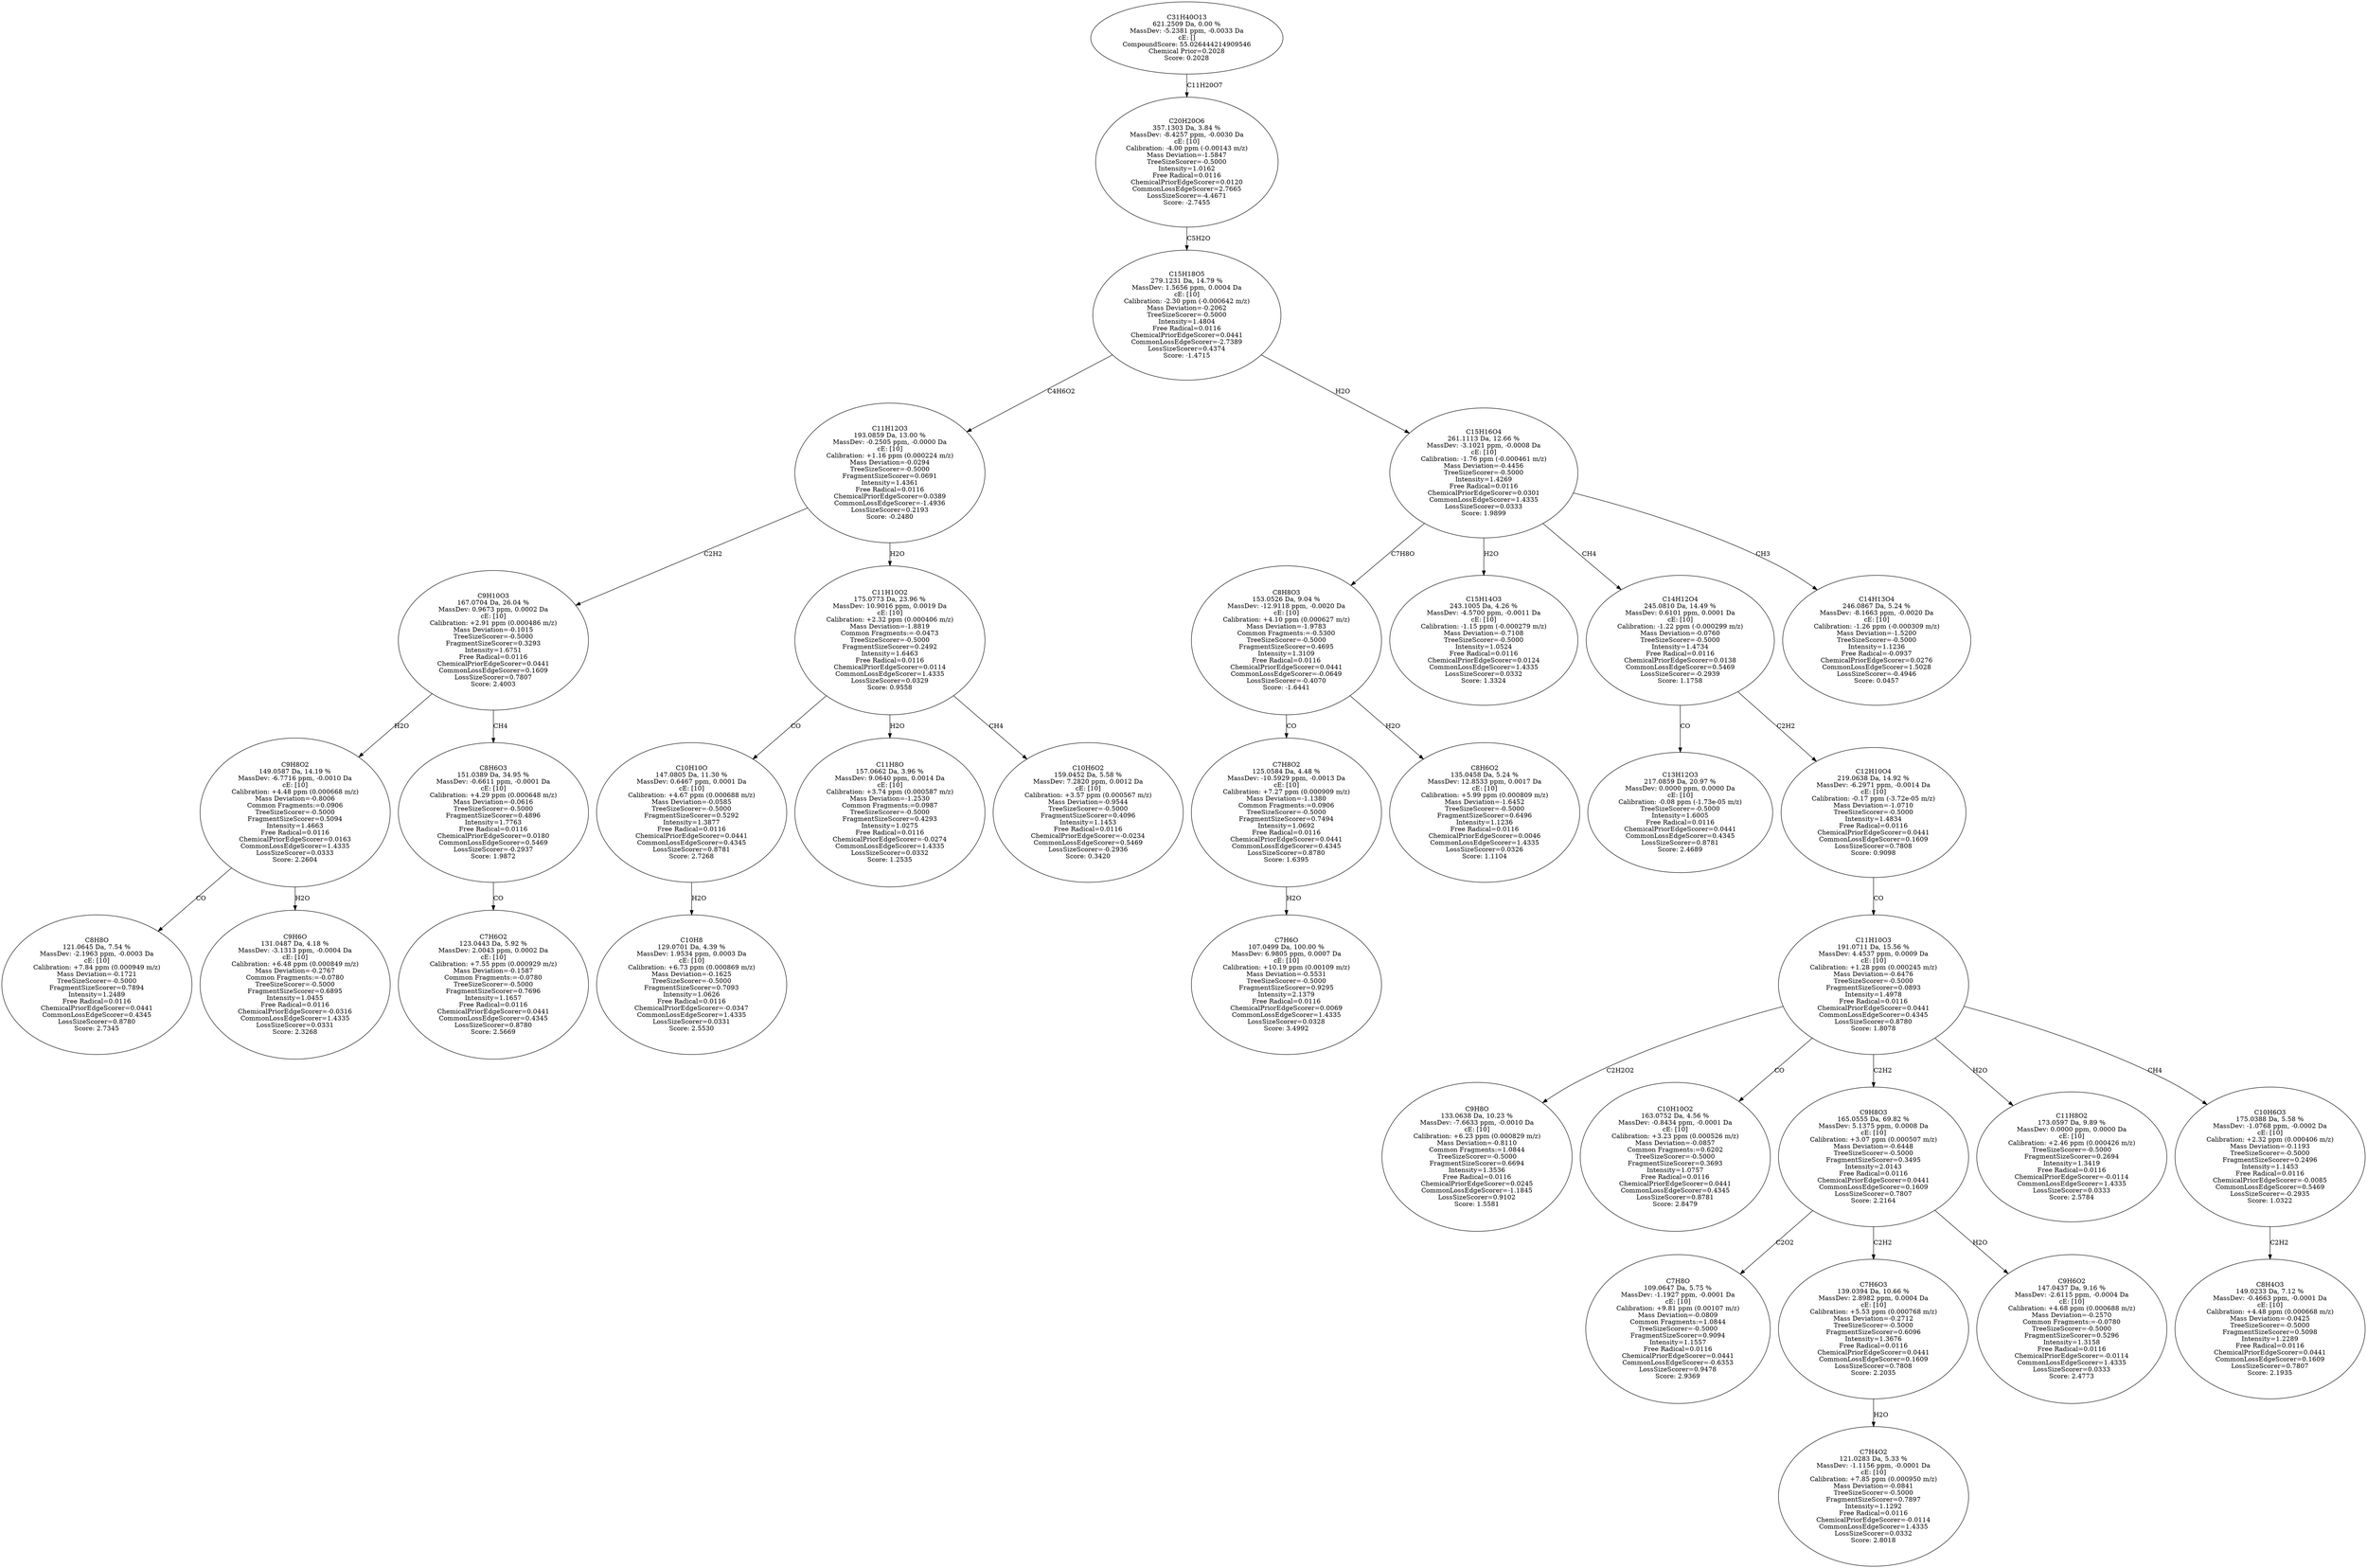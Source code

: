strict digraph {
v1 [label="C8H8O\n121.0645 Da, 7.54 %\nMassDev: -2.1963 ppm, -0.0003 Da\ncE: [10]\nCalibration: +7.84 ppm (0.000949 m/z)\nMass Deviation=-0.1721\nTreeSizeScorer=-0.5000\nFragmentSizeScorer=0.7894\nIntensity=1.2489\nFree Radical=0.0116\nChemicalPriorEdgeScorer=0.0441\nCommonLossEdgeScorer=0.4345\nLossSizeScorer=0.8780\nScore: 2.7345"];
v2 [label="C9H6O\n131.0487 Da, 4.18 %\nMassDev: -3.1313 ppm, -0.0004 Da\ncE: [10]\nCalibration: +6.48 ppm (0.000849 m/z)\nMass Deviation=-0.2767\nCommon Fragments:=-0.0780\nTreeSizeScorer=-0.5000\nFragmentSizeScorer=0.6895\nIntensity=1.0455\nFree Radical=0.0116\nChemicalPriorEdgeScorer=-0.0316\nCommonLossEdgeScorer=1.4335\nLossSizeScorer=0.0331\nScore: 2.3268"];
v3 [label="C9H8O2\n149.0587 Da, 14.19 %\nMassDev: -6.7716 ppm, -0.0010 Da\ncE: [10]\nCalibration: +4.48 ppm (0.000668 m/z)\nMass Deviation=-0.8006\nCommon Fragments:=0.0906\nTreeSizeScorer=-0.5000\nFragmentSizeScorer=0.5094\nIntensity=1.4663\nFree Radical=0.0116\nChemicalPriorEdgeScorer=0.0163\nCommonLossEdgeScorer=1.4335\nLossSizeScorer=0.0333\nScore: 2.2604"];
v4 [label="C7H6O2\n123.0443 Da, 5.92 %\nMassDev: 2.0043 ppm, 0.0002 Da\ncE: [10]\nCalibration: +7.55 ppm (0.000929 m/z)\nMass Deviation=-0.1587\nCommon Fragments:=-0.0780\nTreeSizeScorer=-0.5000\nFragmentSizeScorer=0.7696\nIntensity=1.1657\nFree Radical=0.0116\nChemicalPriorEdgeScorer=0.0441\nCommonLossEdgeScorer=0.4345\nLossSizeScorer=0.8780\nScore: 2.5669"];
v5 [label="C8H6O3\n151.0389 Da, 34.95 %\nMassDev: -0.6611 ppm, -0.0001 Da\ncE: [10]\nCalibration: +4.29 ppm (0.000648 m/z)\nMass Deviation=-0.0616\nTreeSizeScorer=-0.5000\nFragmentSizeScorer=0.4896\nIntensity=1.7763\nFree Radical=0.0116\nChemicalPriorEdgeScorer=0.0180\nCommonLossEdgeScorer=0.5469\nLossSizeScorer=-0.2937\nScore: 1.9872"];
v6 [label="C9H10O3\n167.0704 Da, 26.04 %\nMassDev: 0.9673 ppm, 0.0002 Da\ncE: [10]\nCalibration: +2.91 ppm (0.000486 m/z)\nMass Deviation=-0.1015\nTreeSizeScorer=-0.5000\nFragmentSizeScorer=0.3293\nIntensity=1.6751\nFree Radical=0.0116\nChemicalPriorEdgeScorer=0.0441\nCommonLossEdgeScorer=0.1609\nLossSizeScorer=0.7807\nScore: 2.4003"];
v7 [label="C10H8\n129.0701 Da, 4.39 %\nMassDev: 1.9534 ppm, 0.0003 Da\ncE: [10]\nCalibration: +6.73 ppm (0.000869 m/z)\nMass Deviation=-0.1625\nTreeSizeScorer=-0.5000\nFragmentSizeScorer=0.7093\nIntensity=1.0626\nFree Radical=0.0116\nChemicalPriorEdgeScorer=-0.0347\nCommonLossEdgeScorer=1.4335\nLossSizeScorer=0.0331\nScore: 2.5530"];
v8 [label="C10H10O\n147.0805 Da, 11.30 %\nMassDev: 0.6467 ppm, 0.0001 Da\ncE: [10]\nCalibration: +4.67 ppm (0.000688 m/z)\nMass Deviation=-0.0585\nTreeSizeScorer=-0.5000\nFragmentSizeScorer=0.5292\nIntensity=1.3877\nFree Radical=0.0116\nChemicalPriorEdgeScorer=0.0441\nCommonLossEdgeScorer=0.4345\nLossSizeScorer=0.8781\nScore: 2.7268"];
v9 [label="C11H8O\n157.0662 Da, 3.96 %\nMassDev: 9.0640 ppm, 0.0014 Da\ncE: [10]\nCalibration: +3.74 ppm (0.000587 m/z)\nMass Deviation=-1.2530\nCommon Fragments:=0.0987\nTreeSizeScorer=-0.5000\nFragmentSizeScorer=0.4293\nIntensity=1.0275\nFree Radical=0.0116\nChemicalPriorEdgeScorer=-0.0274\nCommonLossEdgeScorer=1.4335\nLossSizeScorer=0.0332\nScore: 1.2535"];
v10 [label="C10H6O2\n159.0452 Da, 5.58 %\nMassDev: 7.2820 ppm, 0.0012 Da\ncE: [10]\nCalibration: +3.57 ppm (0.000567 m/z)\nMass Deviation=-0.9544\nTreeSizeScorer=-0.5000\nFragmentSizeScorer=0.4096\nIntensity=1.1453\nFree Radical=0.0116\nChemicalPriorEdgeScorer=-0.0234\nCommonLossEdgeScorer=0.5469\nLossSizeScorer=-0.2936\nScore: 0.3420"];
v11 [label="C11H10O2\n175.0773 Da, 23.96 %\nMassDev: 10.9016 ppm, 0.0019 Da\ncE: [10]\nCalibration: +2.32 ppm (0.000406 m/z)\nMass Deviation=-1.8819\nCommon Fragments:=-0.0473\nTreeSizeScorer=-0.5000\nFragmentSizeScorer=0.2492\nIntensity=1.6463\nFree Radical=0.0116\nChemicalPriorEdgeScorer=0.0114\nCommonLossEdgeScorer=1.4335\nLossSizeScorer=0.0329\nScore: 0.9558"];
v12 [label="C11H12O3\n193.0859 Da, 13.00 %\nMassDev: -0.2505 ppm, -0.0000 Da\ncE: [10]\nCalibration: +1.16 ppm (0.000224 m/z)\nMass Deviation=-0.0294\nTreeSizeScorer=-0.5000\nFragmentSizeScorer=0.0691\nIntensity=1.4361\nFree Radical=0.0116\nChemicalPriorEdgeScorer=0.0389\nCommonLossEdgeScorer=-1.4936\nLossSizeScorer=0.2193\nScore: -0.2480"];
v13 [label="C7H6O\n107.0499 Da, 100.00 %\nMassDev: 6.9805 ppm, 0.0007 Da\ncE: [10]\nCalibration: +10.19 ppm (0.00109 m/z)\nMass Deviation=-0.5531\nTreeSizeScorer=-0.5000\nFragmentSizeScorer=0.9295\nIntensity=2.1379\nFree Radical=0.0116\nChemicalPriorEdgeScorer=0.0069\nCommonLossEdgeScorer=1.4335\nLossSizeScorer=0.0328\nScore: 3.4992"];
v14 [label="C7H8O2\n125.0584 Da, 4.48 %\nMassDev: -10.5929 ppm, -0.0013 Da\ncE: [10]\nCalibration: +7.27 ppm (0.000909 m/z)\nMass Deviation=-1.1380\nCommon Fragments:=0.0906\nTreeSizeScorer=-0.5000\nFragmentSizeScorer=0.7494\nIntensity=1.0692\nFree Radical=0.0116\nChemicalPriorEdgeScorer=0.0441\nCommonLossEdgeScorer=0.4345\nLossSizeScorer=0.8780\nScore: 1.6395"];
v15 [label="C8H6O2\n135.0458 Da, 5.24 %\nMassDev: 12.8533 ppm, 0.0017 Da\ncE: [10]\nCalibration: +5.99 ppm (0.000809 m/z)\nMass Deviation=-1.6452\nTreeSizeScorer=-0.5000\nFragmentSizeScorer=0.6496\nIntensity=1.1236\nFree Radical=0.0116\nChemicalPriorEdgeScorer=0.0046\nCommonLossEdgeScorer=1.4335\nLossSizeScorer=0.0326\nScore: 1.1104"];
v16 [label="C8H8O3\n153.0526 Da, 9.04 %\nMassDev: -12.9118 ppm, -0.0020 Da\ncE: [10]\nCalibration: +4.10 ppm (0.000627 m/z)\nMass Deviation=-1.9783\nCommon Fragments:=-0.5300\nTreeSizeScorer=-0.5000\nFragmentSizeScorer=0.4695\nIntensity=1.3109\nFree Radical=0.0116\nChemicalPriorEdgeScorer=0.0441\nCommonLossEdgeScorer=-0.0649\nLossSizeScorer=-0.4070\nScore: -1.6441"];
v17 [label="C15H14O3\n243.1005 Da, 4.26 %\nMassDev: -4.5700 ppm, -0.0011 Da\ncE: [10]\nCalibration: -1.15 ppm (-0.000279 m/z)\nMass Deviation=-0.7108\nTreeSizeScorer=-0.5000\nIntensity=1.0524\nFree Radical=0.0116\nChemicalPriorEdgeScorer=0.0124\nCommonLossEdgeScorer=1.4335\nLossSizeScorer=0.0332\nScore: 1.3324"];
v18 [label="C13H12O3\n217.0859 Da, 20.97 %\nMassDev: 0.0000 ppm, 0.0000 Da\ncE: [10]\nCalibration: -0.08 ppm (-1.73e-05 m/z)\nTreeSizeScorer=-0.5000\nIntensity=1.6005\nFree Radical=0.0116\nChemicalPriorEdgeScorer=0.0441\nCommonLossEdgeScorer=0.4345\nLossSizeScorer=0.8781\nScore: 2.4689"];
v19 [label="C9H8O\n133.0638 Da, 10.23 %\nMassDev: -7.6633 ppm, -0.0010 Da\ncE: [10]\nCalibration: +6.23 ppm (0.000829 m/z)\nMass Deviation=-0.8110\nCommon Fragments:=1.0844\nTreeSizeScorer=-0.5000\nFragmentSizeScorer=0.6694\nIntensity=1.3536\nFree Radical=0.0116\nChemicalPriorEdgeScorer=0.0245\nCommonLossEdgeScorer=-1.1845\nLossSizeScorer=0.9102\nScore: 1.5581"];
v20 [label="C10H10O2\n163.0752 Da, 4.56 %\nMassDev: -0.8434 ppm, -0.0001 Da\ncE: [10]\nCalibration: +3.23 ppm (0.000526 m/z)\nMass Deviation=-0.0857\nCommon Fragments:=0.6202\nTreeSizeScorer=-0.5000\nFragmentSizeScorer=0.3693\nIntensity=1.0757\nFree Radical=0.0116\nChemicalPriorEdgeScorer=0.0441\nCommonLossEdgeScorer=0.4345\nLossSizeScorer=0.8781\nScore: 2.8479"];
v21 [label="C7H8O\n109.0647 Da, 5.75 %\nMassDev: -1.1927 ppm, -0.0001 Da\ncE: [10]\nCalibration: +9.81 ppm (0.00107 m/z)\nMass Deviation=-0.0809\nCommon Fragments:=1.0844\nTreeSizeScorer=-0.5000\nFragmentSizeScorer=0.9094\nIntensity=1.1557\nFree Radical=0.0116\nChemicalPriorEdgeScorer=0.0441\nCommonLossEdgeScorer=-0.6353\nLossSizeScorer=0.9478\nScore: 2.9369"];
v22 [label="C7H4O2\n121.0283 Da, 5.33 %\nMassDev: -1.1156 ppm, -0.0001 Da\ncE: [10]\nCalibration: +7.85 ppm (0.000950 m/z)\nMass Deviation=-0.0841\nTreeSizeScorer=-0.5000\nFragmentSizeScorer=0.7897\nIntensity=1.1292\nFree Radical=0.0116\nChemicalPriorEdgeScorer=-0.0114\nCommonLossEdgeScorer=1.4335\nLossSizeScorer=0.0332\nScore: 2.8018"];
v23 [label="C7H6O3\n139.0394 Da, 10.66 %\nMassDev: 2.8982 ppm, 0.0004 Da\ncE: [10]\nCalibration: +5.53 ppm (0.000768 m/z)\nMass Deviation=-0.2712\nTreeSizeScorer=-0.5000\nFragmentSizeScorer=0.6096\nIntensity=1.3676\nFree Radical=0.0116\nChemicalPriorEdgeScorer=0.0441\nCommonLossEdgeScorer=0.1609\nLossSizeScorer=0.7808\nScore: 2.2035"];
v24 [label="C9H6O2\n147.0437 Da, 9.16 %\nMassDev: -2.6115 ppm, -0.0004 Da\ncE: [10]\nCalibration: +4.68 ppm (0.000688 m/z)\nMass Deviation=-0.2570\nCommon Fragments:=-0.0780\nTreeSizeScorer=-0.5000\nFragmentSizeScorer=0.5296\nIntensity=1.3158\nFree Radical=0.0116\nChemicalPriorEdgeScorer=-0.0114\nCommonLossEdgeScorer=1.4335\nLossSizeScorer=0.0333\nScore: 2.4773"];
v25 [label="C9H8O3\n165.0555 Da, 69.82 %\nMassDev: 5.1375 ppm, 0.0008 Da\ncE: [10]\nCalibration: +3.07 ppm (0.000507 m/z)\nMass Deviation=-0.6448\nTreeSizeScorer=-0.5000\nFragmentSizeScorer=0.3495\nIntensity=2.0143\nFree Radical=0.0116\nChemicalPriorEdgeScorer=0.0441\nCommonLossEdgeScorer=0.1609\nLossSizeScorer=0.7807\nScore: 2.2164"];
v26 [label="C11H8O2\n173.0597 Da, 9.89 %\nMassDev: 0.0000 ppm, 0.0000 Da\ncE: [10]\nCalibration: +2.46 ppm (0.000426 m/z)\nTreeSizeScorer=-0.5000\nFragmentSizeScorer=0.2694\nIntensity=1.3419\nFree Radical=0.0116\nChemicalPriorEdgeScorer=-0.0114\nCommonLossEdgeScorer=1.4335\nLossSizeScorer=0.0333\nScore: 2.5784"];
v27 [label="C8H4O3\n149.0233 Da, 7.12 %\nMassDev: -0.4663 ppm, -0.0001 Da\ncE: [10]\nCalibration: +4.48 ppm (0.000668 m/z)\nMass Deviation=-0.0425\nTreeSizeScorer=-0.5000\nFragmentSizeScorer=0.5098\nIntensity=1.2289\nFree Radical=0.0116\nChemicalPriorEdgeScorer=0.0441\nCommonLossEdgeScorer=0.1609\nLossSizeScorer=0.7807\nScore: 2.1935"];
v28 [label="C10H6O3\n175.0388 Da, 5.58 %\nMassDev: -1.0768 ppm, -0.0002 Da\ncE: [10]\nCalibration: +2.32 ppm (0.000406 m/z)\nMass Deviation=-0.1193\nTreeSizeScorer=-0.5000\nFragmentSizeScorer=0.2496\nIntensity=1.1453\nFree Radical=0.0116\nChemicalPriorEdgeScorer=-0.0085\nCommonLossEdgeScorer=0.5469\nLossSizeScorer=-0.2935\nScore: 1.0322"];
v29 [label="C11H10O3\n191.0711 Da, 15.56 %\nMassDev: 4.4537 ppm, 0.0009 Da\ncE: [10]\nCalibration: +1.28 ppm (0.000245 m/z)\nMass Deviation=-0.6476\nTreeSizeScorer=-0.5000\nFragmentSizeScorer=0.0893\nIntensity=1.4978\nFree Radical=0.0116\nChemicalPriorEdgeScorer=0.0441\nCommonLossEdgeScorer=0.4345\nLossSizeScorer=0.8780\nScore: 1.8078"];
v30 [label="C12H10O4\n219.0638 Da, 14.92 %\nMassDev: -6.2971 ppm, -0.0014 Da\ncE: [10]\nCalibration: -0.17 ppm (-3.72e-05 m/z)\nMass Deviation=-1.0710\nTreeSizeScorer=-0.5000\nIntensity=1.4834\nFree Radical=0.0116\nChemicalPriorEdgeScorer=0.0441\nCommonLossEdgeScorer=0.1609\nLossSizeScorer=0.7808\nScore: 0.9098"];
v31 [label="C14H12O4\n245.0810 Da, 14.49 %\nMassDev: 0.6101 ppm, 0.0001 Da\ncE: [10]\nCalibration: -1.22 ppm (-0.000299 m/z)\nMass Deviation=-0.0760\nTreeSizeScorer=-0.5000\nIntensity=1.4734\nFree Radical=0.0116\nChemicalPriorEdgeScorer=0.0138\nCommonLossEdgeScorer=0.5469\nLossSizeScorer=-0.2939\nScore: 1.1758"];
v32 [label="C14H13O4\n246.0867 Da, 5.24 %\nMassDev: -8.1663 ppm, -0.0020 Da\ncE: [10]\nCalibration: -1.26 ppm (-0.000309 m/z)\nMass Deviation=-1.5200\nTreeSizeScorer=-0.5000\nIntensity=1.1236\nFree Radical=-0.0937\nChemicalPriorEdgeScorer=0.0276\nCommonLossEdgeScorer=1.5028\nLossSizeScorer=-0.4946\nScore: 0.0457"];
v33 [label="C15H16O4\n261.1113 Da, 12.66 %\nMassDev: -3.1021 ppm, -0.0008 Da\ncE: [10]\nCalibration: -1.76 ppm (-0.000461 m/z)\nMass Deviation=-0.4456\nTreeSizeScorer=-0.5000\nIntensity=1.4269\nFree Radical=0.0116\nChemicalPriorEdgeScorer=0.0301\nCommonLossEdgeScorer=1.4335\nLossSizeScorer=0.0333\nScore: 1.9899"];
v34 [label="C15H18O5\n279.1231 Da, 14.79 %\nMassDev: 1.5656 ppm, 0.0004 Da\ncE: [10]\nCalibration: -2.30 ppm (-0.000642 m/z)\nMass Deviation=-0.2062\nTreeSizeScorer=-0.5000\nIntensity=1.4804\nFree Radical=0.0116\nChemicalPriorEdgeScorer=0.0441\nCommonLossEdgeScorer=-2.7389\nLossSizeScorer=0.4374\nScore: -1.4715"];
v35 [label="C20H20O6\n357.1303 Da, 3.84 %\nMassDev: -8.4257 ppm, -0.0030 Da\ncE: [10]\nCalibration: -4.00 ppm (-0.00143 m/z)\nMass Deviation=-1.5847\nTreeSizeScorer=-0.5000\nIntensity=1.0162\nFree Radical=0.0116\nChemicalPriorEdgeScorer=0.0120\nCommonLossEdgeScorer=2.7665\nLossSizeScorer=-4.4671\nScore: -2.7455"];
v36 [label="C31H40O13\n621.2509 Da, 0.00 %\nMassDev: -5.2381 ppm, -0.0033 Da\ncE: []\nCompoundScore: 55.026444214909546\nChemical Prior=0.2028\nScore: 0.2028"];
v3 -> v1 [label="CO"];
v3 -> v2 [label="H2O"];
v6 -> v3 [label="H2O"];
v5 -> v4 [label="CO"];
v6 -> v5 [label="CH4"];
v12 -> v6 [label="C2H2"];
v8 -> v7 [label="H2O"];
v11 -> v8 [label="CO"];
v11 -> v9 [label="H2O"];
v11 -> v10 [label="CH4"];
v12 -> v11 [label="H2O"];
v34 -> v12 [label="C4H6O2"];
v14 -> v13 [label="H2O"];
v16 -> v14 [label="CO"];
v16 -> v15 [label="H2O"];
v33 -> v16 [label="C7H8O"];
v33 -> v17 [label="H2O"];
v31 -> v18 [label="CO"];
v29 -> v19 [label="C2H2O2"];
v29 -> v20 [label="CO"];
v25 -> v21 [label="C2O2"];
v23 -> v22 [label="H2O"];
v25 -> v23 [label="C2H2"];
v25 -> v24 [label="H2O"];
v29 -> v25 [label="C2H2"];
v29 -> v26 [label="H2O"];
v28 -> v27 [label="C2H2"];
v29 -> v28 [label="CH4"];
v30 -> v29 [label="CO"];
v31 -> v30 [label="C2H2"];
v33 -> v31 [label="CH4"];
v33 -> v32 [label="CH3"];
v34 -> v33 [label="H2O"];
v35 -> v34 [label="C5H2O"];
v36 -> v35 [label="C11H20O7"];
}